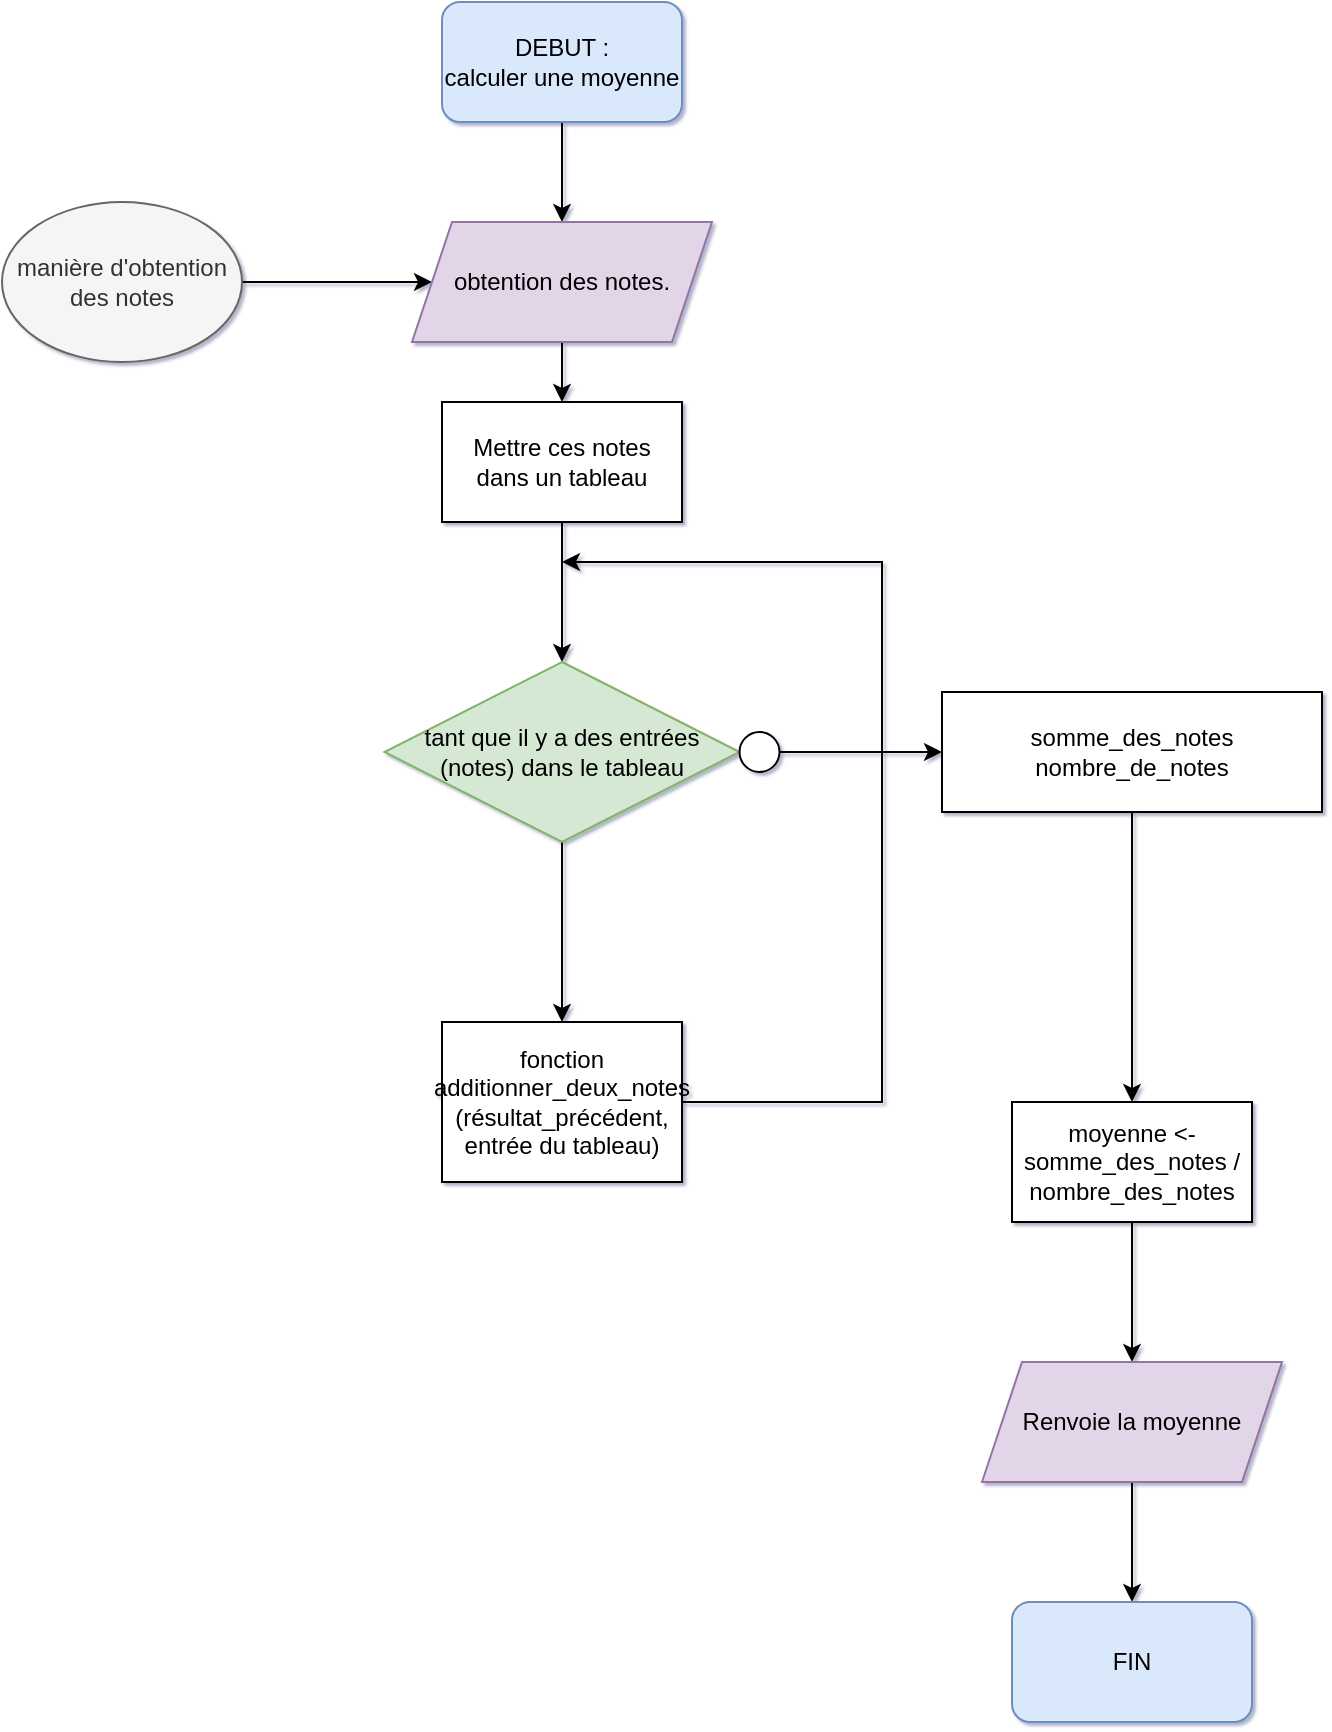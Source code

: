 <mxfile version="13.9.9" type="device"><diagram id="Evo6014KrSf0YFLXN0Kt" name="Page-1"><mxGraphModel dx="1334" dy="865" grid="1" gridSize="10" guides="1" tooltips="1" connect="1" arrows="1" fold="1" page="1" pageScale="1" pageWidth="850" pageHeight="1100" math="0" shadow="1"><root><mxCell id="0"/><mxCell id="1" parent="0"/><mxCell id="9EUo3h7qAUZ7mdV_HwIG-6" style="edgeStyle=orthogonalEdgeStyle;rounded=0;orthogonalLoop=1;jettySize=auto;html=1;entryX=0.5;entryY=0;entryDx=0;entryDy=0;" parent="1" source="9EUo3h7qAUZ7mdV_HwIG-1" target="9EUo3h7qAUZ7mdV_HwIG-4" edge="1"><mxGeometry relative="1" as="geometry"/></mxCell><mxCell id="9EUo3h7qAUZ7mdV_HwIG-1" value="DEBUT : &lt;br&gt;calculer une moyenne" style="rounded=1;whiteSpace=wrap;html=1;fillColor=#dae8fc;strokeColor=#6c8ebf;" parent="1" vertex="1"><mxGeometry x="300" y="60" width="120" height="60" as="geometry"/></mxCell><mxCell id="9EUo3h7qAUZ7mdV_HwIG-5" style="edgeStyle=orthogonalEdgeStyle;rounded=0;orthogonalLoop=1;jettySize=auto;html=1;entryX=0;entryY=0.5;entryDx=0;entryDy=0;" parent="1" source="9EUo3h7qAUZ7mdV_HwIG-3" target="9EUo3h7qAUZ7mdV_HwIG-4" edge="1"><mxGeometry relative="1" as="geometry"/></mxCell><mxCell id="9EUo3h7qAUZ7mdV_HwIG-3" value="manière d'obtention des notes" style="ellipse;whiteSpace=wrap;html=1;fillColor=#f5f5f5;strokeColor=#666666;fontColor=#333333;" parent="1" vertex="1"><mxGeometry x="80" y="160" width="120" height="80" as="geometry"/></mxCell><mxCell id="4KjVMZZVSubp8pXik6Xk-1" style="edgeStyle=orthogonalEdgeStyle;rounded=0;orthogonalLoop=1;jettySize=auto;html=1;" edge="1" parent="1" source="9EUo3h7qAUZ7mdV_HwIG-4" target="4KjVMZZVSubp8pXik6Xk-2"><mxGeometry relative="1" as="geometry"><mxPoint x="360" y="290" as="targetPoint"/></mxGeometry></mxCell><mxCell id="9EUo3h7qAUZ7mdV_HwIG-4" value="obtention des notes.&lt;br&gt;" style="shape=parallelogram;perimeter=parallelogramPerimeter;whiteSpace=wrap;html=1;fixedSize=1;fillColor=#e1d5e7;strokeColor=#9673a6;" parent="1" vertex="1"><mxGeometry x="285" y="170" width="150" height="60" as="geometry"/></mxCell><mxCell id="4KjVMZZVSubp8pXik6Xk-12" style="edgeStyle=orthogonalEdgeStyle;rounded=0;orthogonalLoop=1;jettySize=auto;html=1;" edge="1" parent="1" source="9EUo3h7qAUZ7mdV_HwIG-8"><mxGeometry relative="1" as="geometry"><mxPoint x="360" y="340" as="targetPoint"/><Array as="points"><mxPoint x="520" y="610"/><mxPoint x="520" y="340"/><mxPoint x="450" y="340"/></Array></mxGeometry></mxCell><mxCell id="9EUo3h7qAUZ7mdV_HwIG-8" value="fonction additionner_deux_notes (résultat_précédent, entrée du tableau)" style="rounded=0;whiteSpace=wrap;html=1;" parent="1" vertex="1"><mxGeometry x="300" y="570" width="120" height="80" as="geometry"/></mxCell><mxCell id="9EUo3h7qAUZ7mdV_HwIG-11" style="edgeStyle=orthogonalEdgeStyle;rounded=0;orthogonalLoop=1;jettySize=auto;html=1;entryX=0.5;entryY=0;entryDx=0;entryDy=0;" parent="1" source="9EUo3h7qAUZ7mdV_HwIG-10" target="9EUo3h7qAUZ7mdV_HwIG-12" edge="1"><mxGeometry relative="1" as="geometry"><mxPoint x="375" y="860" as="targetPoint"/></mxGeometry></mxCell><mxCell id="9EUo3h7qAUZ7mdV_HwIG-10" value="moyenne &amp;lt;- somme_des_notes / nombre_des_notes" style="rounded=0;whiteSpace=wrap;html=1;" parent="1" vertex="1"><mxGeometry x="585" y="610" width="120" height="60" as="geometry"/></mxCell><mxCell id="9EUo3h7qAUZ7mdV_HwIG-13" style="edgeStyle=orthogonalEdgeStyle;rounded=0;orthogonalLoop=1;jettySize=auto;html=1;entryX=0.5;entryY=0;entryDx=0;entryDy=0;" parent="1" source="9EUo3h7qAUZ7mdV_HwIG-12" target="9EUo3h7qAUZ7mdV_HwIG-15" edge="1"><mxGeometry relative="1" as="geometry"><mxPoint x="645" y="860" as="targetPoint"/></mxGeometry></mxCell><mxCell id="9EUo3h7qAUZ7mdV_HwIG-12" value="Renvoie la moyenne" style="shape=parallelogram;perimeter=parallelogramPerimeter;whiteSpace=wrap;html=1;fixedSize=1;fillColor=#e1d5e7;strokeColor=#9673a6;" parent="1" vertex="1"><mxGeometry x="570" y="740" width="150" height="60" as="geometry"/></mxCell><mxCell id="9EUo3h7qAUZ7mdV_HwIG-15" value="FIN" style="rounded=1;whiteSpace=wrap;html=1;fillColor=#dae8fc;strokeColor=#6c8ebf;" parent="1" vertex="1"><mxGeometry x="585" y="860" width="120" height="60" as="geometry"/></mxCell><mxCell id="4KjVMZZVSubp8pXik6Xk-5" style="edgeStyle=orthogonalEdgeStyle;rounded=0;orthogonalLoop=1;jettySize=auto;html=1;entryX=0.5;entryY=0;entryDx=0;entryDy=0;" edge="1" parent="1" source="4KjVMZZVSubp8pXik6Xk-2" target="4KjVMZZVSubp8pXik6Xk-4"><mxGeometry relative="1" as="geometry"/></mxCell><mxCell id="4KjVMZZVSubp8pXik6Xk-2" value="Mettre ces notes dans un tableau" style="rounded=0;whiteSpace=wrap;html=1;" vertex="1" parent="1"><mxGeometry x="300" y="260" width="120" height="60" as="geometry"/></mxCell><mxCell id="4KjVMZZVSubp8pXik6Xk-6" style="edgeStyle=orthogonalEdgeStyle;rounded=0;orthogonalLoop=1;jettySize=auto;html=1;exitX=0.5;exitY=1;exitDx=0;exitDy=0;" edge="1" parent="1" source="4KjVMZZVSubp8pXik6Xk-4" target="9EUo3h7qAUZ7mdV_HwIG-8"><mxGeometry relative="1" as="geometry"/></mxCell><mxCell id="4KjVMZZVSubp8pXik6Xk-4" value="tant que il y a des entrées (notes) dans le tableau" style="rhombus;whiteSpace=wrap;html=1;fillColor=#d5e8d4;strokeColor=#82b366;" vertex="1" parent="1"><mxGeometry x="271.25" y="390" width="177.5" height="90" as="geometry"/></mxCell><mxCell id="4KjVMZZVSubp8pXik6Xk-10" style="edgeStyle=orthogonalEdgeStyle;rounded=0;orthogonalLoop=1;jettySize=auto;html=1;entryX=0;entryY=0.5;entryDx=0;entryDy=0;" edge="1" parent="1" source="4KjVMZZVSubp8pXik6Xk-9" target="4KjVMZZVSubp8pXik6Xk-11"><mxGeometry relative="1" as="geometry"><mxPoint x="550" y="435" as="targetPoint"/></mxGeometry></mxCell><mxCell id="4KjVMZZVSubp8pXik6Xk-9" value="" style="ellipse;whiteSpace=wrap;html=1;aspect=fixed;" vertex="1" parent="1"><mxGeometry x="448.75" y="425" width="20" height="20" as="geometry"/></mxCell><mxCell id="4KjVMZZVSubp8pXik6Xk-15" style="edgeStyle=orthogonalEdgeStyle;rounded=0;orthogonalLoop=1;jettySize=auto;html=1;entryX=0.5;entryY=0;entryDx=0;entryDy=0;" edge="1" parent="1" source="4KjVMZZVSubp8pXik6Xk-11" target="9EUo3h7qAUZ7mdV_HwIG-10"><mxGeometry relative="1" as="geometry"/></mxCell><mxCell id="4KjVMZZVSubp8pXik6Xk-11" value="somme_des_notes&lt;br&gt;nombre_de_notes" style="rounded=0;whiteSpace=wrap;html=1;" vertex="1" parent="1"><mxGeometry x="550" y="405" width="190" height="60" as="geometry"/></mxCell></root></mxGraphModel></diagram></mxfile>